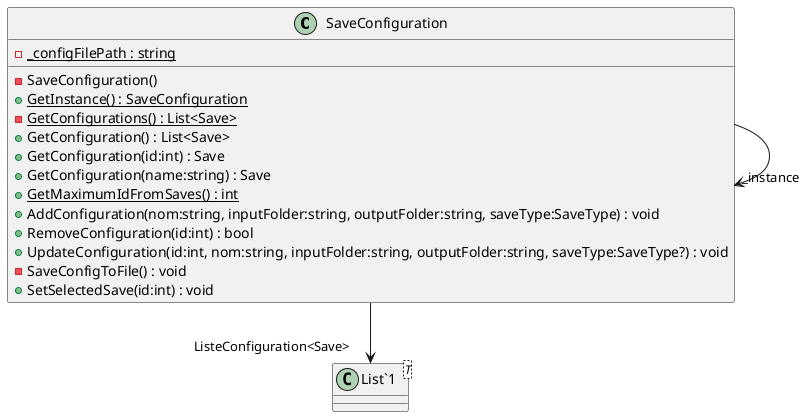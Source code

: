 @startuml
class SaveConfiguration {
    - {static} _configFilePath : string
    - SaveConfiguration()
    + {static} GetInstance() : SaveConfiguration
    - {static} GetConfigurations() : List<Save>
    + GetConfiguration() : List<Save>
    + GetConfiguration(id:int) : Save
    + GetConfiguration(name:string) : Save
    + {static} GetMaximumIdFromSaves() : int
    + AddConfiguration(nom:string, inputFolder:string, outputFolder:string, saveType:SaveType) : void
    + RemoveConfiguration(id:int) : bool
    + UpdateConfiguration(id:int, nom:string, inputFolder:string, outputFolder:string, saveType:SaveType?) : void
    - SaveConfigToFile() : void
    + SetSelectedSave(id:int) : void
}
class "List`1"<T> {
}
SaveConfiguration --> "_instance" SaveConfiguration
SaveConfiguration --> "ListeConfiguration<Save>" "List`1"
@enduml
